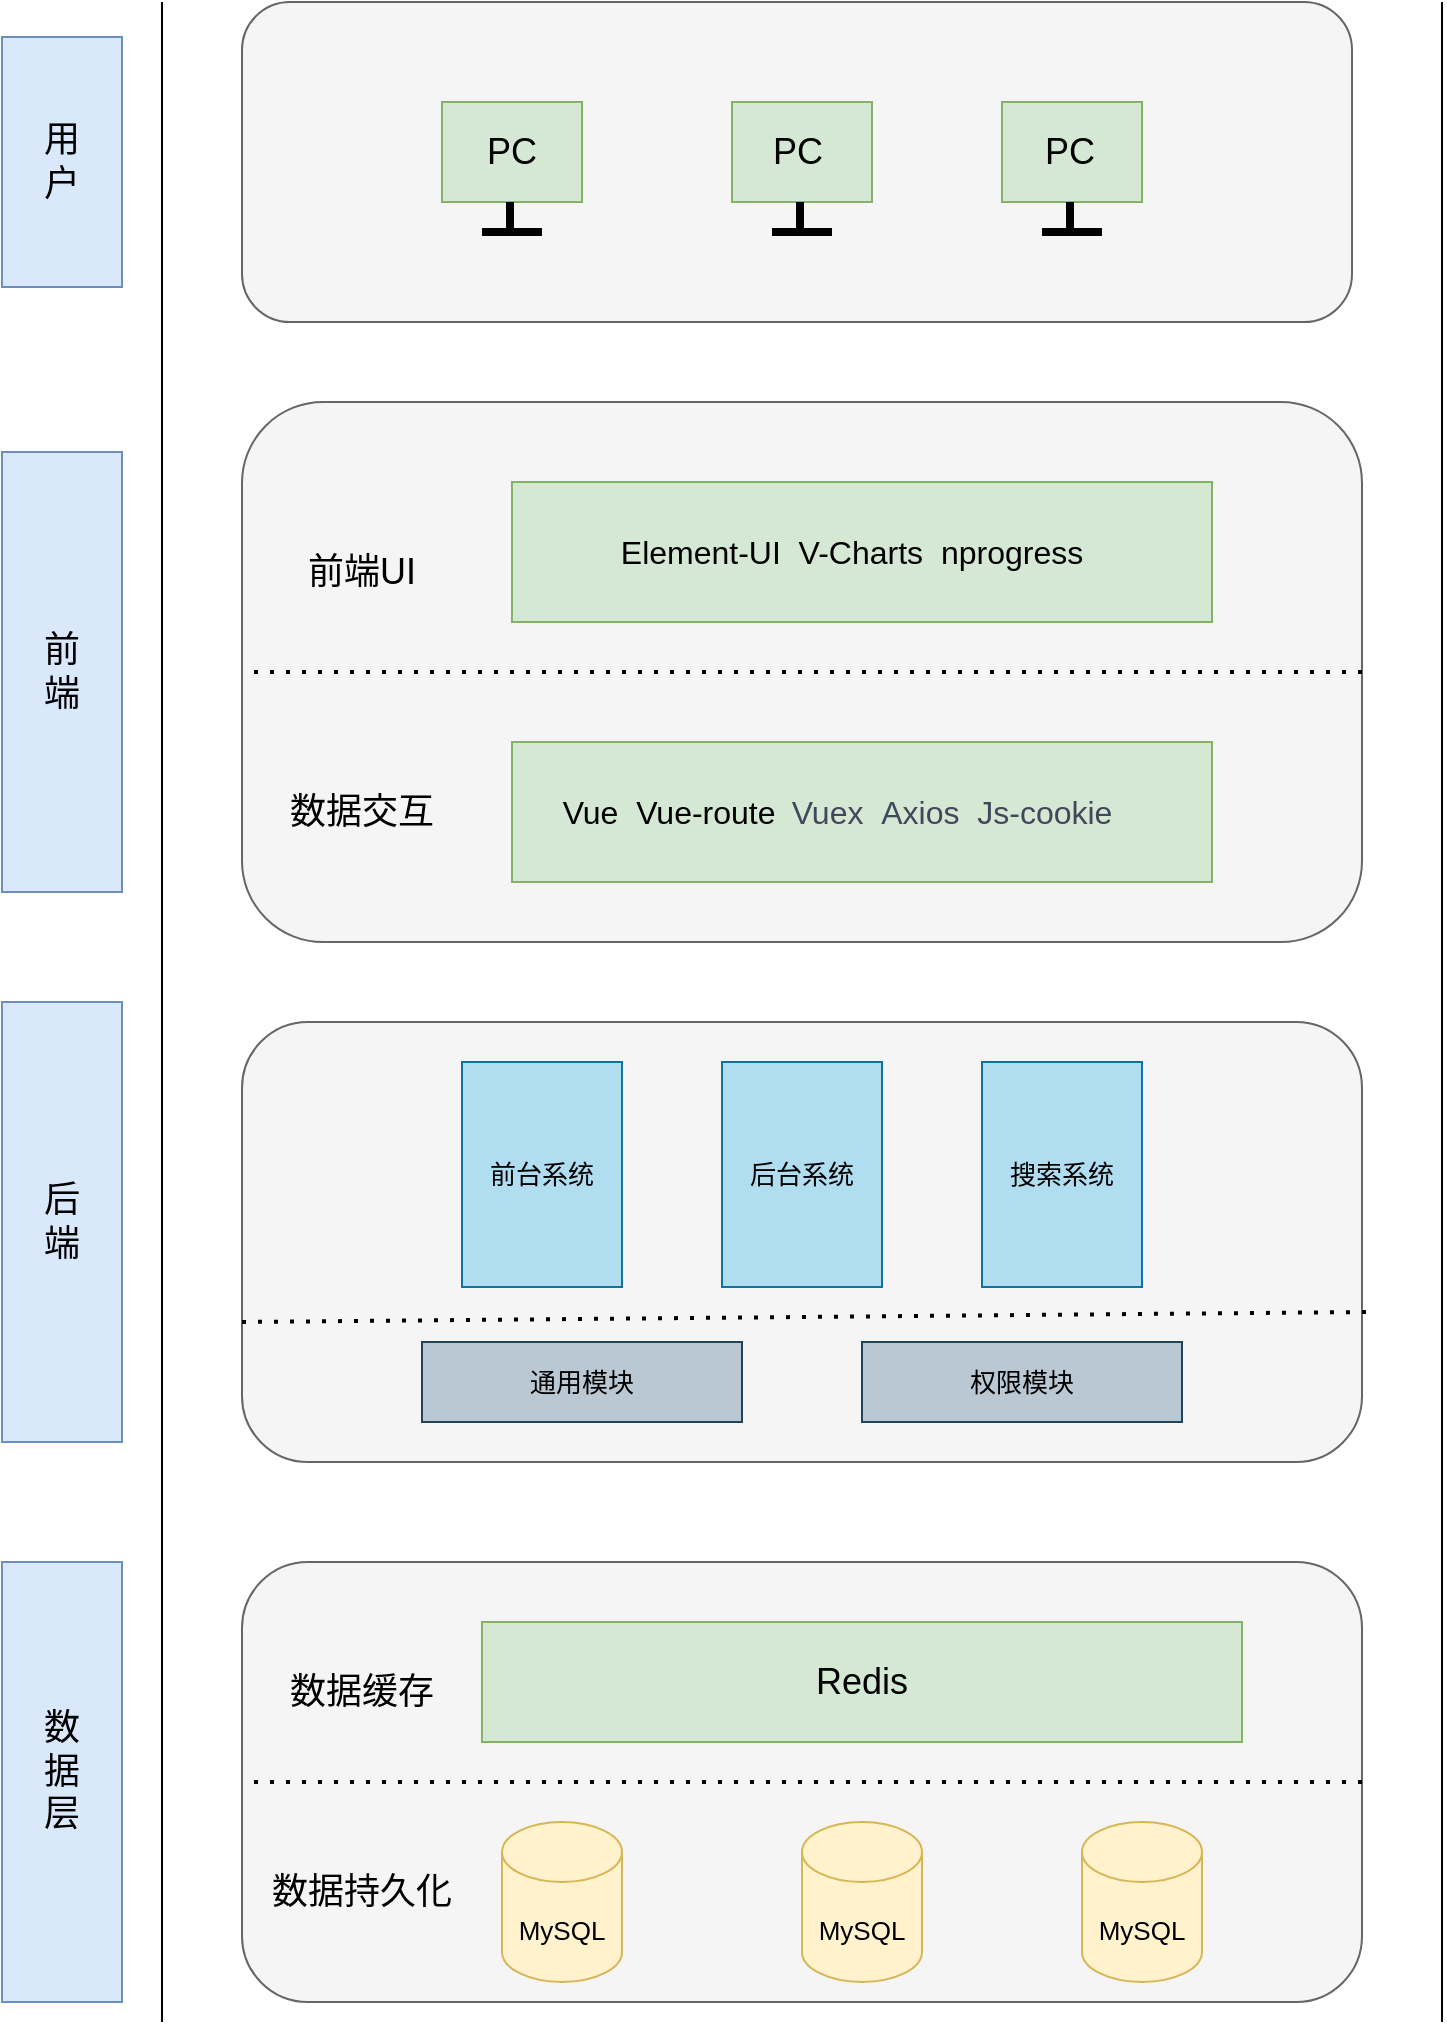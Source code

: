 <mxfile version="17.4.5" type="github">
  <diagram id="DFH69jXeAqnevWV5O--N" name="第 1 页">
    <mxGraphModel dx="1483" dy="794" grid="1" gridSize="10" guides="1" tooltips="1" connect="1" arrows="1" fold="1" page="1" pageScale="1" pageWidth="1654" pageHeight="2336" math="0" shadow="0">
      <root>
        <mxCell id="0" />
        <mxCell id="1" parent="0" />
        <mxCell id="ucIDQOnL4dwf72M9H-1I-57" value="" style="rounded=1;whiteSpace=wrap;html=1;fillColor=#f5f5f5;fontColor=#333333;strokeColor=#666666;" vertex="1" parent="1">
          <mxGeometry x="260" y="100" width="555" height="160" as="geometry" />
        </mxCell>
        <mxCell id="ucIDQOnL4dwf72M9H-1I-1" value="" style="rounded=1;whiteSpace=wrap;html=1;fillColor=#f5f5f5;fontColor=#333333;strokeColor=#666666;" vertex="1" parent="1">
          <mxGeometry x="260" y="300" width="560" height="270" as="geometry" />
        </mxCell>
        <mxCell id="ucIDQOnL4dwf72M9H-1I-2" value="" style="rounded=1;whiteSpace=wrap;html=1;fillColor=#f5f5f5;fontColor=#333333;strokeColor=#666666;" vertex="1" parent="1">
          <mxGeometry x="260" y="610" width="560" height="220" as="geometry" />
        </mxCell>
        <mxCell id="ucIDQOnL4dwf72M9H-1I-4" value="" style="rounded=1;whiteSpace=wrap;html=1;fillColor=#f5f5f5;fontColor=#333333;strokeColor=#666666;" vertex="1" parent="1">
          <mxGeometry x="260" y="880" width="560" height="220" as="geometry" />
        </mxCell>
        <mxCell id="ucIDQOnL4dwf72M9H-1I-5" value="" style="endArrow=none;html=1;rounded=0;" edge="1" parent="1">
          <mxGeometry width="50" height="50" relative="1" as="geometry">
            <mxPoint x="220" y="1110" as="sourcePoint" />
            <mxPoint x="220" y="100" as="targetPoint" />
          </mxGeometry>
        </mxCell>
        <mxCell id="ucIDQOnL4dwf72M9H-1I-6" value="" style="rounded=0;whiteSpace=wrap;html=1;fillColor=#dae8fc;strokeColor=#6c8ebf;" vertex="1" parent="1">
          <mxGeometry x="140" y="325" width="60" height="220" as="geometry" />
        </mxCell>
        <mxCell id="ucIDQOnL4dwf72M9H-1I-7" value="" style="rounded=0;whiteSpace=wrap;html=1;fillColor=#dae8fc;strokeColor=#6c8ebf;" vertex="1" parent="1">
          <mxGeometry x="140" y="600" width="60" height="220" as="geometry" />
        </mxCell>
        <mxCell id="ucIDQOnL4dwf72M9H-1I-8" value="" style="rounded=0;whiteSpace=wrap;html=1;fillColor=#dae8fc;strokeColor=#6c8ebf;" vertex="1" parent="1">
          <mxGeometry x="140" y="880" width="60" height="220" as="geometry" />
        </mxCell>
        <mxCell id="ucIDQOnL4dwf72M9H-1I-9" value="&lt;font style=&quot;font-size: 18px&quot;&gt;数据层&lt;/font&gt;" style="text;html=1;strokeColor=none;fillColor=none;align=center;verticalAlign=middle;whiteSpace=wrap;rounded=0;" vertex="1" parent="1">
          <mxGeometry x="160" y="910" width="20" height="150" as="geometry" />
        </mxCell>
        <mxCell id="ucIDQOnL4dwf72M9H-1I-13" value="&lt;font style=&quot;font-size: 18px&quot;&gt;后端&lt;/font&gt;" style="text;html=1;strokeColor=none;fillColor=none;align=center;verticalAlign=middle;whiteSpace=wrap;rounded=0;" vertex="1" parent="1">
          <mxGeometry x="160" y="635" width="20" height="150" as="geometry" />
        </mxCell>
        <mxCell id="ucIDQOnL4dwf72M9H-1I-14" value="&lt;font style=&quot;font-size: 18px&quot;&gt;前端&lt;/font&gt;" style="text;html=1;strokeColor=none;fillColor=none;align=center;verticalAlign=middle;whiteSpace=wrap;rounded=0;" vertex="1" parent="1">
          <mxGeometry x="160" y="360" width="20" height="150" as="geometry" />
        </mxCell>
        <mxCell id="ucIDQOnL4dwf72M9H-1I-15" value="&lt;font style=&quot;font-size: 13px&quot;&gt;MySQL&lt;/font&gt;" style="shape=cylinder3;whiteSpace=wrap;html=1;boundedLbl=1;backgroundOutline=1;size=15;fontSize=18;fillColor=#fff2cc;strokeColor=#d6b656;" vertex="1" parent="1">
          <mxGeometry x="390" y="1010" width="60" height="80" as="geometry" />
        </mxCell>
        <mxCell id="ucIDQOnL4dwf72M9H-1I-16" value="&lt;span style=&quot;font-size: 13px&quot;&gt;MySQL&lt;/span&gt;" style="shape=cylinder3;whiteSpace=wrap;html=1;boundedLbl=1;backgroundOutline=1;size=15;fontSize=18;fillColor=#fff2cc;strokeColor=#d6b656;" vertex="1" parent="1">
          <mxGeometry x="540" y="1010" width="60" height="80" as="geometry" />
        </mxCell>
        <mxCell id="ucIDQOnL4dwf72M9H-1I-17" value="&lt;span style=&quot;font-size: 13px&quot;&gt;MySQL&lt;/span&gt;" style="shape=cylinder3;whiteSpace=wrap;html=1;boundedLbl=1;backgroundOutline=1;size=15;fontSize=18;fillColor=#fff2cc;strokeColor=#d6b656;" vertex="1" parent="1">
          <mxGeometry x="680" y="1010" width="60" height="80" as="geometry" />
        </mxCell>
        <mxCell id="ucIDQOnL4dwf72M9H-1I-20" value="" style="endArrow=none;dashed=1;html=1;dashPattern=1 3;strokeWidth=2;rounded=0;fontSize=18;entryX=0;entryY=0.5;entryDx=0;entryDy=0;exitX=1;exitY=0.5;exitDx=0;exitDy=0;" edge="1" parent="1" source="ucIDQOnL4dwf72M9H-1I-4" target="ucIDQOnL4dwf72M9H-1I-4">
          <mxGeometry width="50" height="50" relative="1" as="geometry">
            <mxPoint x="530" y="940" as="sourcePoint" />
            <mxPoint x="580" y="890" as="targetPoint" />
            <Array as="points" />
          </mxGeometry>
        </mxCell>
        <mxCell id="ucIDQOnL4dwf72M9H-1I-22" value="数据缓存" style="text;html=1;strokeColor=none;fillColor=none;align=center;verticalAlign=middle;whiteSpace=wrap;rounded=0;fontSize=18;" vertex="1" parent="1">
          <mxGeometry x="275" y="930" width="90" height="30" as="geometry" />
        </mxCell>
        <mxCell id="ucIDQOnL4dwf72M9H-1I-23" value="数据持久化" style="text;html=1;strokeColor=none;fillColor=none;align=center;verticalAlign=middle;whiteSpace=wrap;rounded=0;fontSize=18;" vertex="1" parent="1">
          <mxGeometry x="270" y="1030" width="100" height="30" as="geometry" />
        </mxCell>
        <mxCell id="ucIDQOnL4dwf72M9H-1I-24" value="Redis" style="rounded=0;whiteSpace=wrap;html=1;fontSize=18;fillColor=#d5e8d4;strokeColor=#82b366;" vertex="1" parent="1">
          <mxGeometry x="380" y="910" width="380" height="60" as="geometry" />
        </mxCell>
        <mxCell id="ucIDQOnL4dwf72M9H-1I-25" value="前台系统" style="rounded=0;whiteSpace=wrap;html=1;fontSize=13;fillColor=#b1ddf0;strokeColor=#10739e;" vertex="1" parent="1">
          <mxGeometry x="370" y="630" width="80" height="112.5" as="geometry" />
        </mxCell>
        <mxCell id="ucIDQOnL4dwf72M9H-1I-30" value="后台系统" style="rounded=0;whiteSpace=wrap;html=1;fontSize=13;fillColor=#b1ddf0;strokeColor=#10739e;" vertex="1" parent="1">
          <mxGeometry x="500" y="630" width="80" height="112.5" as="geometry" />
        </mxCell>
        <mxCell id="ucIDQOnL4dwf72M9H-1I-31" value="搜索系统" style="rounded=0;whiteSpace=wrap;html=1;fontSize=13;fillColor=#b1ddf0;strokeColor=#10739e;" vertex="1" parent="1">
          <mxGeometry x="630" y="630" width="80" height="112.5" as="geometry" />
        </mxCell>
        <mxCell id="ucIDQOnL4dwf72M9H-1I-32" value="通用模块" style="rounded=0;whiteSpace=wrap;html=1;fontSize=13;fillColor=#bac8d3;strokeColor=#23445d;" vertex="1" parent="1">
          <mxGeometry x="350" y="770" width="160" height="40" as="geometry" />
        </mxCell>
        <mxCell id="ucIDQOnL4dwf72M9H-1I-34" value="权限模块" style="rounded=0;whiteSpace=wrap;html=1;fontSize=13;fillColor=#bac8d3;strokeColor=#23445d;" vertex="1" parent="1">
          <mxGeometry x="570" y="770" width="160" height="40" as="geometry" />
        </mxCell>
        <mxCell id="ucIDQOnL4dwf72M9H-1I-36" value="" style="rounded=0;whiteSpace=wrap;html=1;fontSize=13;fillColor=#d5e8d4;strokeColor=#82b366;" vertex="1" parent="1">
          <mxGeometry x="395" y="470" width="350" height="70" as="geometry" />
        </mxCell>
        <mxCell id="ucIDQOnL4dwf72M9H-1I-38" value="&lt;font style=&quot;font-size: 16px&quot;&gt;Vue&amp;nbsp; Vue-route&amp;nbsp;&lt;/font&gt;&amp;nbsp;&lt;span style=&quot;color: rgb(64 , 72 , 91) ; font-size: 16px ; text-align: left&quot;&gt;Vuex&amp;nbsp;&amp;nbsp;&lt;/span&gt;&lt;span style=&quot;color: rgb(64 , 72 , 91) ; font-size: 16px ; text-align: left&quot;&gt;Axios&amp;nbsp;&amp;nbsp;&lt;/span&gt;&lt;span style=&quot;color: rgb(64 , 72 , 91) ; font-size: 16px ; text-align: left&quot;&gt;Js-cookie&amp;nbsp;&lt;/span&gt;" style="text;html=1;strokeColor=none;fillColor=none;align=center;verticalAlign=middle;whiteSpace=wrap;rounded=0;fontSize=13;" vertex="1" parent="1">
          <mxGeometry x="360" y="490" width="400" height="30" as="geometry" />
        </mxCell>
        <mxCell id="ucIDQOnL4dwf72M9H-1I-39" value="数据交互" style="text;html=1;strokeColor=none;fillColor=none;align=center;verticalAlign=middle;whiteSpace=wrap;rounded=0;fontSize=18;" vertex="1" parent="1">
          <mxGeometry x="275" y="490" width="90" height="30" as="geometry" />
        </mxCell>
        <mxCell id="ucIDQOnL4dwf72M9H-1I-41" value="" style="endArrow=none;dashed=1;html=1;dashPattern=1 3;strokeWidth=2;rounded=0;fontSize=18;entryX=0;entryY=0.5;entryDx=0;entryDy=0;exitX=1;exitY=0.5;exitDx=0;exitDy=0;" edge="1" parent="1" source="ucIDQOnL4dwf72M9H-1I-1" target="ucIDQOnL4dwf72M9H-1I-1">
          <mxGeometry width="50" height="50" relative="1" as="geometry">
            <mxPoint x="830" y="1000.0" as="sourcePoint" />
            <mxPoint x="270" y="1000.0" as="targetPoint" />
            <Array as="points" />
          </mxGeometry>
        </mxCell>
        <mxCell id="ucIDQOnL4dwf72M9H-1I-42" value="前端UI" style="text;html=1;strokeColor=none;fillColor=none;align=center;verticalAlign=middle;whiteSpace=wrap;rounded=0;fontSize=18;" vertex="1" parent="1">
          <mxGeometry x="275" y="370" width="90" height="30" as="geometry" />
        </mxCell>
        <mxCell id="ucIDQOnL4dwf72M9H-1I-43" value="" style="rounded=0;whiteSpace=wrap;html=1;fontSize=13;fillColor=#d5e8d4;strokeColor=#82b366;" vertex="1" parent="1">
          <mxGeometry x="395" y="340" width="350" height="70" as="geometry" />
        </mxCell>
        <mxCell id="ucIDQOnL4dwf72M9H-1I-44" value="&lt;div style=&quot;text-align: left&quot;&gt;&lt;span style=&quot;font-size: 16px&quot;&gt;Element-UI&amp;nbsp; V-Charts&amp;nbsp; nprogress&lt;/span&gt;&lt;/div&gt;" style="text;html=1;strokeColor=none;fillColor=none;align=center;verticalAlign=middle;whiteSpace=wrap;rounded=0;fontSize=13;" vertex="1" parent="1">
          <mxGeometry x="365" y="360" width="400" height="30" as="geometry" />
        </mxCell>
        <mxCell id="ucIDQOnL4dwf72M9H-1I-45" value="" style="endArrow=none;dashed=1;html=1;dashPattern=1 3;strokeWidth=2;rounded=0;fontSize=16;entryX=1.006;entryY=0.659;entryDx=0;entryDy=0;entryPerimeter=0;" edge="1" parent="1" target="ucIDQOnL4dwf72M9H-1I-2">
          <mxGeometry width="50" height="50" relative="1" as="geometry">
            <mxPoint x="260" y="760" as="sourcePoint" />
            <mxPoint x="580" y="640" as="targetPoint" />
          </mxGeometry>
        </mxCell>
        <mxCell id="ucIDQOnL4dwf72M9H-1I-47" value="" style="endArrow=none;html=1;rounded=0;" edge="1" parent="1">
          <mxGeometry width="50" height="50" relative="1" as="geometry">
            <mxPoint x="860" y="1110.0" as="sourcePoint" />
            <mxPoint x="860" y="100" as="targetPoint" />
          </mxGeometry>
        </mxCell>
        <mxCell id="ucIDQOnL4dwf72M9H-1I-52" value="" style="verticalLabelPosition=bottom;verticalAlign=top;html=1;shape=mxgraph.basic.rect;fillColor2=none;strokeWidth=1;size=20;indent=5;labelBackgroundColor=none;fontSize=16;fillColor=#d5e8d4;strokeColor=#82b366;" vertex="1" parent="1">
          <mxGeometry x="505" y="150" width="70" height="50" as="geometry" />
        </mxCell>
        <mxCell id="ucIDQOnL4dwf72M9H-1I-53" value="" style="line;strokeWidth=4;direction=south;html=1;perimeter=backbonePerimeter;points=[];outlineConnect=0;labelBackgroundColor=none;fontSize=16;" vertex="1" parent="1">
          <mxGeometry x="535" y="200" width="8" height="16" as="geometry" />
        </mxCell>
        <mxCell id="ucIDQOnL4dwf72M9H-1I-54" value="" style="line;strokeWidth=4;direction=south;html=1;perimeter=backbonePerimeter;points=[];outlineConnect=0;labelBackgroundColor=none;fontSize=16;rotation=-90;" vertex="1" parent="1">
          <mxGeometry x="535" y="200" width="10" height="30" as="geometry" />
        </mxCell>
        <mxCell id="ucIDQOnL4dwf72M9H-1I-55" value="PC" style="text;html=1;strokeColor=none;fillColor=none;align=center;verticalAlign=middle;whiteSpace=wrap;rounded=0;fontSize=18;" vertex="1" parent="1">
          <mxGeometry x="492.5" y="160" width="90" height="30" as="geometry" />
        </mxCell>
        <mxCell id="ucIDQOnL4dwf72M9H-1I-58" value="" style="verticalLabelPosition=bottom;verticalAlign=top;html=1;shape=mxgraph.basic.rect;fillColor2=none;strokeWidth=1;size=20;indent=5;labelBackgroundColor=none;fontSize=16;fillColor=#d5e8d4;strokeColor=#82b366;" vertex="1" parent="1">
          <mxGeometry x="640" y="150" width="70" height="50" as="geometry" />
        </mxCell>
        <mxCell id="ucIDQOnL4dwf72M9H-1I-59" value="" style="line;strokeWidth=4;direction=south;html=1;perimeter=backbonePerimeter;points=[];outlineConnect=0;labelBackgroundColor=none;fontSize=16;" vertex="1" parent="1">
          <mxGeometry x="670" y="200" width="8" height="16" as="geometry" />
        </mxCell>
        <mxCell id="ucIDQOnL4dwf72M9H-1I-60" value="" style="line;strokeWidth=4;direction=south;html=1;perimeter=backbonePerimeter;points=[];outlineConnect=0;labelBackgroundColor=none;fontSize=16;rotation=-90;" vertex="1" parent="1">
          <mxGeometry x="670" y="200" width="10" height="30" as="geometry" />
        </mxCell>
        <mxCell id="ucIDQOnL4dwf72M9H-1I-61" value="PC" style="text;html=1;strokeColor=none;fillColor=none;align=center;verticalAlign=middle;whiteSpace=wrap;rounded=0;fontSize=18;" vertex="1" parent="1">
          <mxGeometry x="629" y="160" width="90" height="30" as="geometry" />
        </mxCell>
        <mxCell id="ucIDQOnL4dwf72M9H-1I-62" value="" style="verticalLabelPosition=bottom;verticalAlign=top;html=1;shape=mxgraph.basic.rect;fillColor2=none;strokeWidth=1;size=20;indent=5;labelBackgroundColor=none;fontSize=16;fillColor=#d5e8d4;strokeColor=#82b366;" vertex="1" parent="1">
          <mxGeometry x="360" y="150" width="70" height="50" as="geometry" />
        </mxCell>
        <mxCell id="ucIDQOnL4dwf72M9H-1I-63" value="" style="line;strokeWidth=4;direction=south;html=1;perimeter=backbonePerimeter;points=[];outlineConnect=0;labelBackgroundColor=none;fontSize=16;" vertex="1" parent="1">
          <mxGeometry x="390" y="200" width="8" height="16" as="geometry" />
        </mxCell>
        <mxCell id="ucIDQOnL4dwf72M9H-1I-64" value="" style="line;strokeWidth=4;direction=south;html=1;perimeter=backbonePerimeter;points=[];outlineConnect=0;labelBackgroundColor=none;fontSize=16;rotation=-90;" vertex="1" parent="1">
          <mxGeometry x="390" y="200" width="10" height="30" as="geometry" />
        </mxCell>
        <mxCell id="ucIDQOnL4dwf72M9H-1I-65" value="PC" style="text;html=1;strokeColor=none;fillColor=none;align=center;verticalAlign=middle;whiteSpace=wrap;rounded=0;fontSize=18;" vertex="1" parent="1">
          <mxGeometry x="350" y="160" width="90" height="30" as="geometry" />
        </mxCell>
        <mxCell id="ucIDQOnL4dwf72M9H-1I-70" value="" style="rounded=0;whiteSpace=wrap;html=1;fillColor=#dae8fc;strokeColor=#6c8ebf;" vertex="1" parent="1">
          <mxGeometry x="140" y="117.5" width="60" height="125" as="geometry" />
        </mxCell>
        <mxCell id="ucIDQOnL4dwf72M9H-1I-71" value="&lt;span style=&quot;font-size: 18px&quot;&gt;用户&lt;/span&gt;" style="text;html=1;strokeColor=none;fillColor=none;align=center;verticalAlign=middle;whiteSpace=wrap;rounded=0;" vertex="1" parent="1">
          <mxGeometry x="160" y="105" width="20" height="150" as="geometry" />
        </mxCell>
      </root>
    </mxGraphModel>
  </diagram>
</mxfile>
